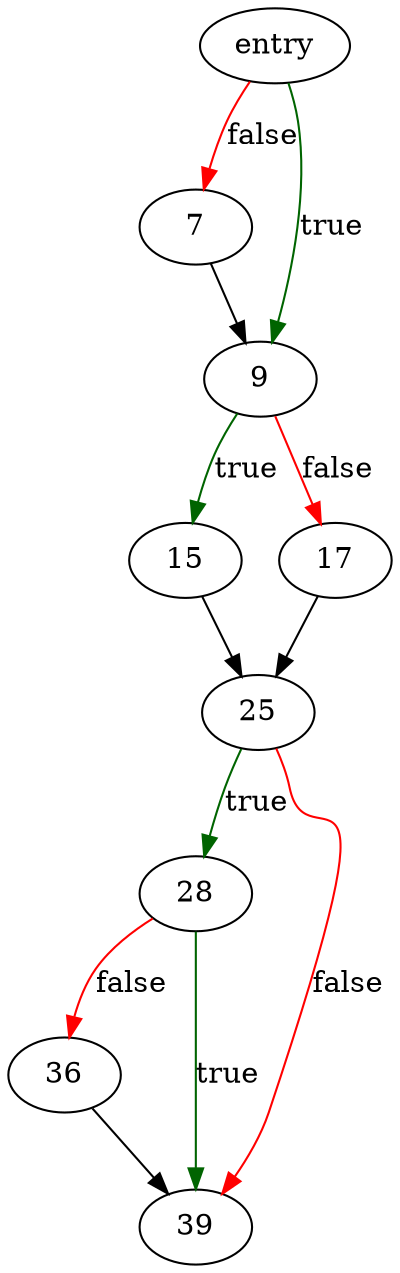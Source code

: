 digraph "make_ancestor" {
	// Node definitions.
	3 [label=entry];
	7;
	9;
	15;
	17;
	25;
	28;
	36;
	39;

	// Edge definitions.
	3 -> 7 [
		color=red
		label=false
	];
	3 -> 9 [
		color=darkgreen
		label=true
	];
	7 -> 9;
	9 -> 15 [
		color=darkgreen
		label=true
	];
	9 -> 17 [
		color=red
		label=false
	];
	15 -> 25;
	17 -> 25;
	25 -> 28 [
		color=darkgreen
		label=true
	];
	25 -> 39 [
		color=red
		label=false
	];
	28 -> 36 [
		color=red
		label=false
	];
	28 -> 39 [
		color=darkgreen
		label=true
	];
	36 -> 39;
}